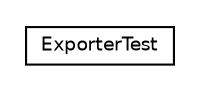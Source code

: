 #!/usr/local/bin/dot
#
# Class diagram 
# Generated by UmlGraph version 4.6 (http://www.spinellis.gr/sw/umlgraph)
#

digraph G {
	edge [fontname="Helvetica",fontsize=10,labelfontname="Helvetica",labelfontsize=10];
	node [fontname="Helvetica",fontsize=10,shape=plaintext];
	// org.synchronoss.cpo.jdbc.exporter.ExporterTest
	c87 [label=<<table border="0" cellborder="1" cellspacing="0" cellpadding="2" port="p" href="./ExporterTest.html">
		<tr><td><table border="0" cellspacing="0" cellpadding="1">
			<tr><td> ExporterTest </td></tr>
		</table></td></tr>
		</table>>, fontname="Helvetica", fontcolor="black", fontsize=9.0];
}

